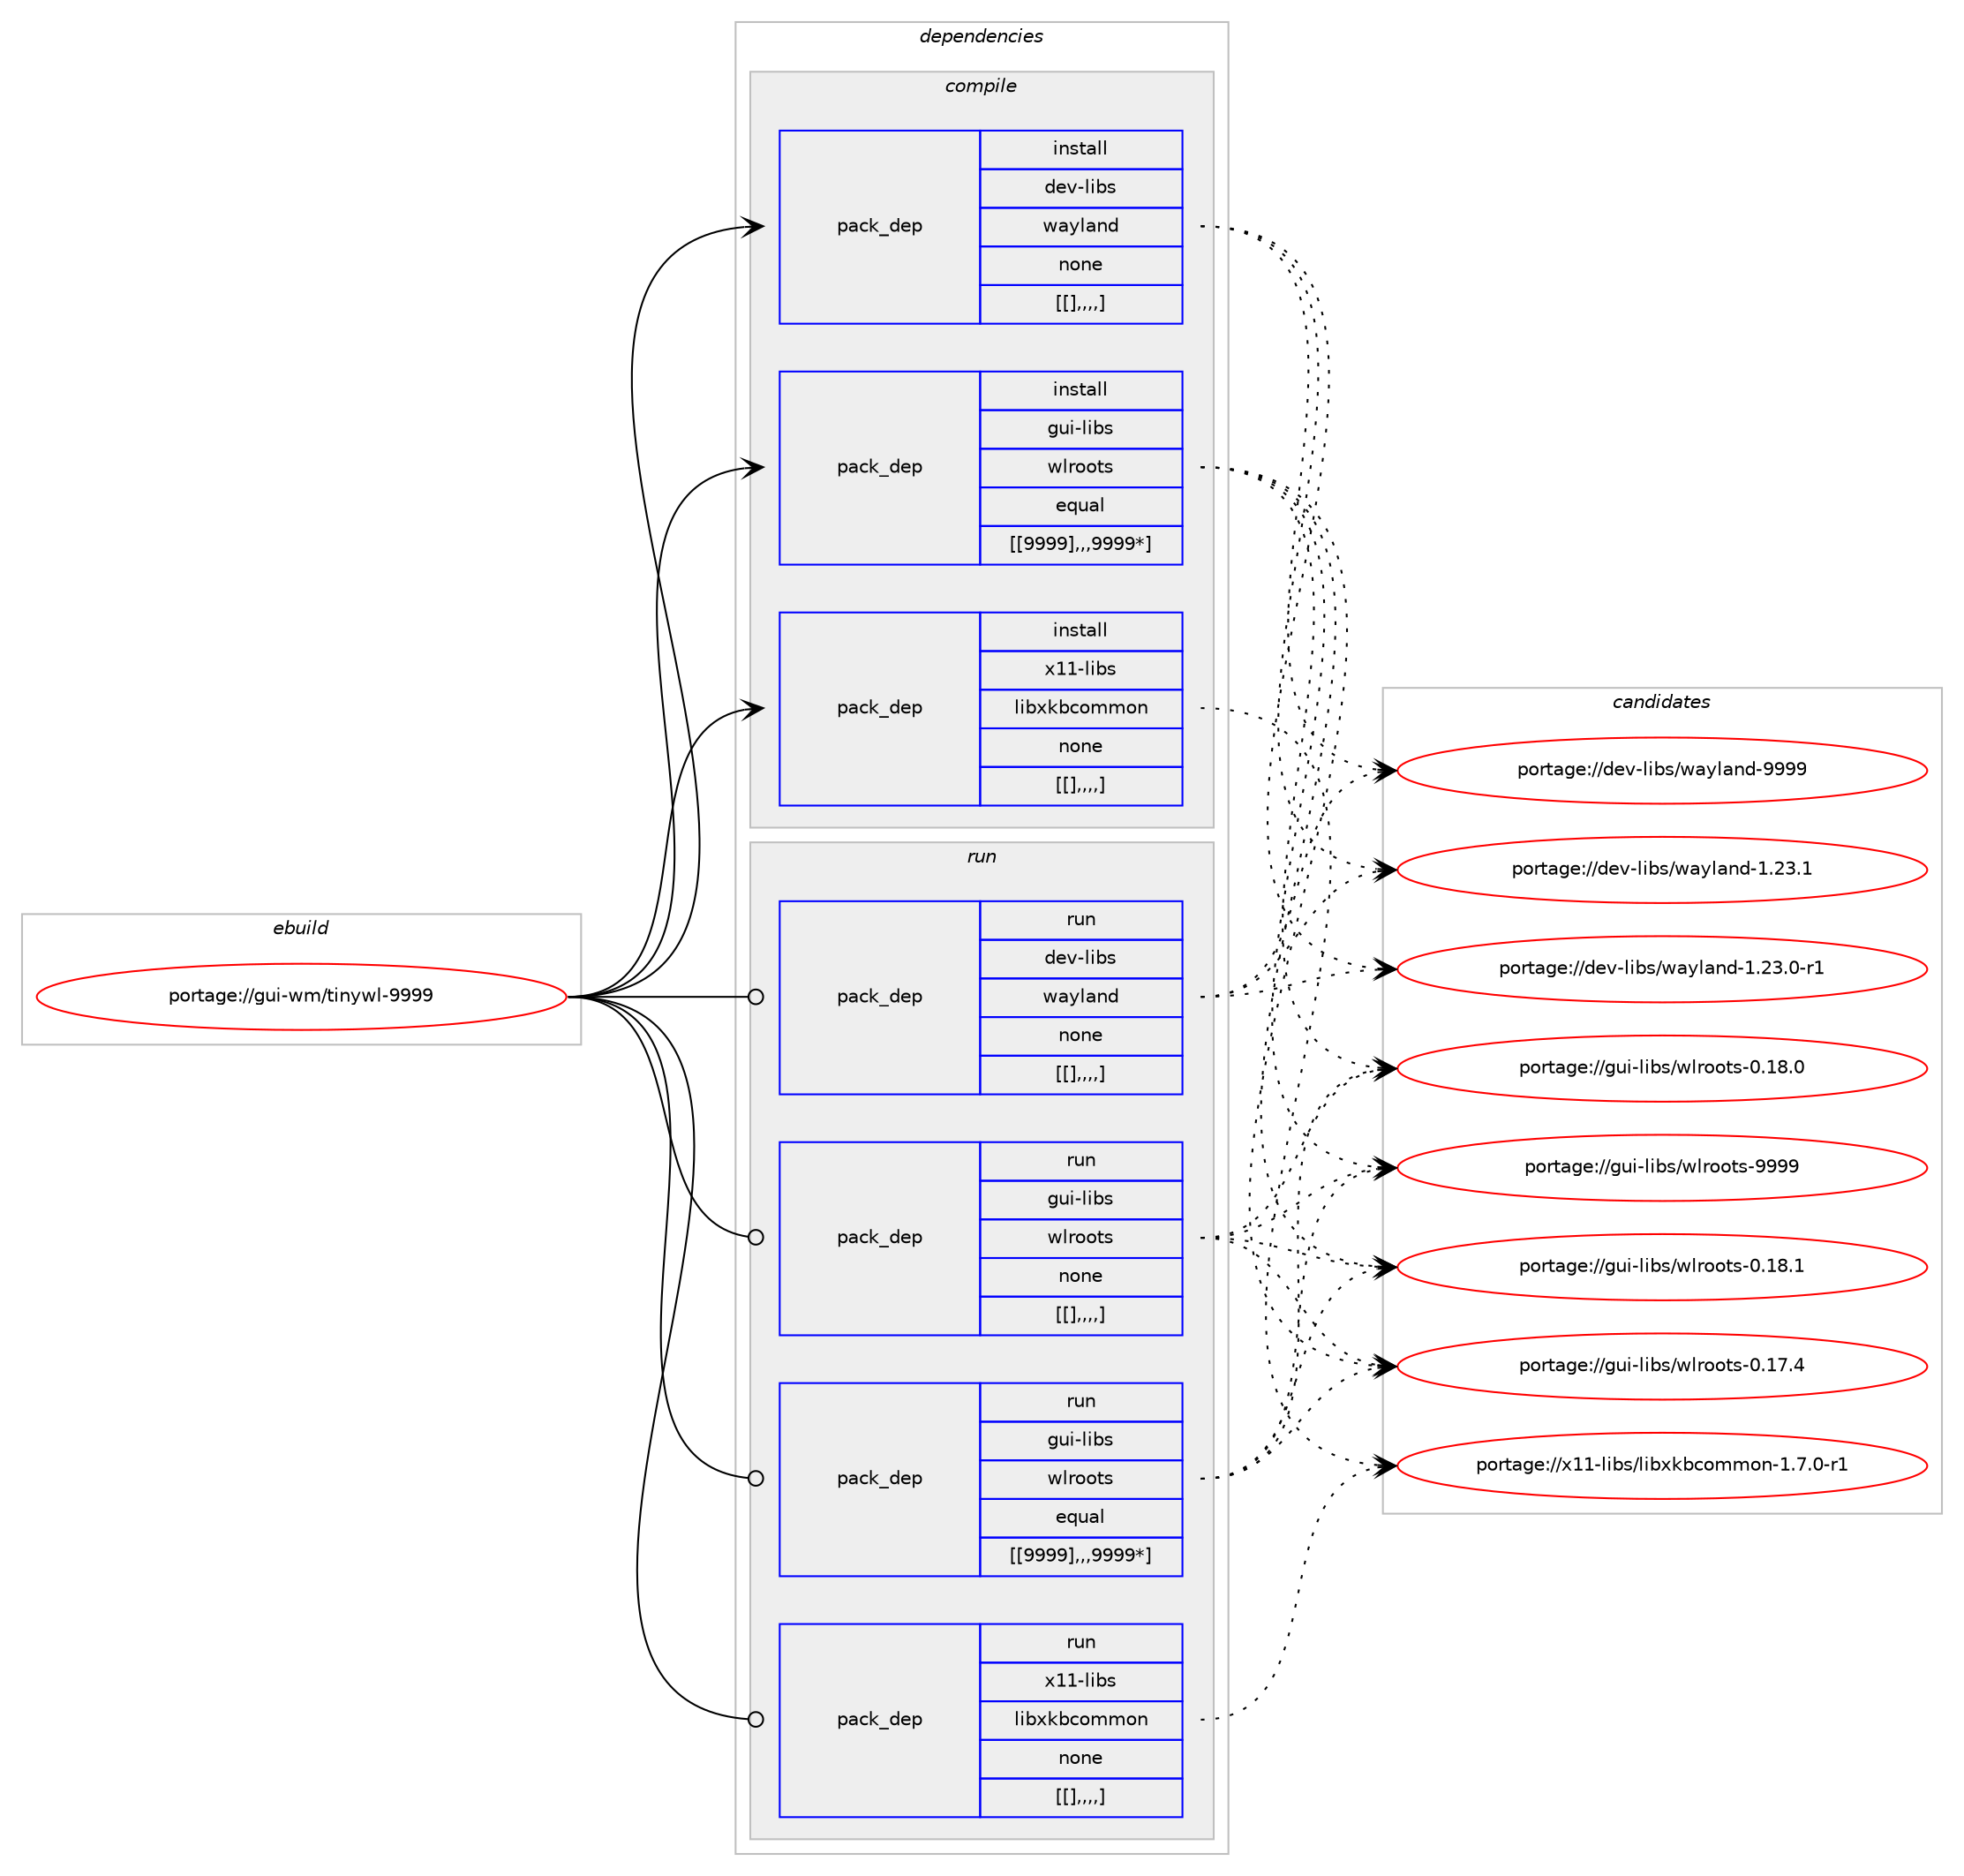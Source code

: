 digraph prolog {

# *************
# Graph options
# *************

newrank=true;
concentrate=true;
compound=true;
graph [rankdir=LR,fontname=Helvetica,fontsize=10,ranksep=1.5];#, ranksep=2.5, nodesep=0.2];
edge  [arrowhead=vee];
node  [fontname=Helvetica,fontsize=10];

# **********
# The ebuild
# **********

subgraph cluster_leftcol {
color=gray;
label=<<i>ebuild</i>>;
id [label="portage://gui-wm/tinywl-9999", color=red, width=4, href="../gui-wm/tinywl-9999.svg"];
}

# ****************
# The dependencies
# ****************

subgraph cluster_midcol {
color=gray;
label=<<i>dependencies</i>>;
subgraph cluster_compile {
fillcolor="#eeeeee";
style=filled;
label=<<i>compile</i>>;
subgraph pack179515 {
dependency250364 [label=<<TABLE BORDER="0" CELLBORDER="1" CELLSPACING="0" CELLPADDING="4" WIDTH="220"><TR><TD ROWSPAN="6" CELLPADDING="30">pack_dep</TD></TR><TR><TD WIDTH="110">install</TD></TR><TR><TD>dev-libs</TD></TR><TR><TD>wayland</TD></TR><TR><TD>none</TD></TR><TR><TD>[[],,,,]</TD></TR></TABLE>>, shape=none, color=blue];
}
id:e -> dependency250364:w [weight=20,style="solid",arrowhead="vee"];
subgraph pack179516 {
dependency250365 [label=<<TABLE BORDER="0" CELLBORDER="1" CELLSPACING="0" CELLPADDING="4" WIDTH="220"><TR><TD ROWSPAN="6" CELLPADDING="30">pack_dep</TD></TR><TR><TD WIDTH="110">install</TD></TR><TR><TD>gui-libs</TD></TR><TR><TD>wlroots</TD></TR><TR><TD>equal</TD></TR><TR><TD>[[9999],,,9999*]</TD></TR></TABLE>>, shape=none, color=blue];
}
id:e -> dependency250365:w [weight=20,style="solid",arrowhead="vee"];
subgraph pack179517 {
dependency250366 [label=<<TABLE BORDER="0" CELLBORDER="1" CELLSPACING="0" CELLPADDING="4" WIDTH="220"><TR><TD ROWSPAN="6" CELLPADDING="30">pack_dep</TD></TR><TR><TD WIDTH="110">install</TD></TR><TR><TD>x11-libs</TD></TR><TR><TD>libxkbcommon</TD></TR><TR><TD>none</TD></TR><TR><TD>[[],,,,]</TD></TR></TABLE>>, shape=none, color=blue];
}
id:e -> dependency250366:w [weight=20,style="solid",arrowhead="vee"];
}
subgraph cluster_compileandrun {
fillcolor="#eeeeee";
style=filled;
label=<<i>compile and run</i>>;
}
subgraph cluster_run {
fillcolor="#eeeeee";
style=filled;
label=<<i>run</i>>;
subgraph pack179518 {
dependency250367 [label=<<TABLE BORDER="0" CELLBORDER="1" CELLSPACING="0" CELLPADDING="4" WIDTH="220"><TR><TD ROWSPAN="6" CELLPADDING="30">pack_dep</TD></TR><TR><TD WIDTH="110">run</TD></TR><TR><TD>dev-libs</TD></TR><TR><TD>wayland</TD></TR><TR><TD>none</TD></TR><TR><TD>[[],,,,]</TD></TR></TABLE>>, shape=none, color=blue];
}
id:e -> dependency250367:w [weight=20,style="solid",arrowhead="odot"];
subgraph pack179519 {
dependency250368 [label=<<TABLE BORDER="0" CELLBORDER="1" CELLSPACING="0" CELLPADDING="4" WIDTH="220"><TR><TD ROWSPAN="6" CELLPADDING="30">pack_dep</TD></TR><TR><TD WIDTH="110">run</TD></TR><TR><TD>gui-libs</TD></TR><TR><TD>wlroots</TD></TR><TR><TD>equal</TD></TR><TR><TD>[[9999],,,9999*]</TD></TR></TABLE>>, shape=none, color=blue];
}
id:e -> dependency250368:w [weight=20,style="solid",arrowhead="odot"];
subgraph pack179520 {
dependency250369 [label=<<TABLE BORDER="0" CELLBORDER="1" CELLSPACING="0" CELLPADDING="4" WIDTH="220"><TR><TD ROWSPAN="6" CELLPADDING="30">pack_dep</TD></TR><TR><TD WIDTH="110">run</TD></TR><TR><TD>x11-libs</TD></TR><TR><TD>libxkbcommon</TD></TR><TR><TD>none</TD></TR><TR><TD>[[],,,,]</TD></TR></TABLE>>, shape=none, color=blue];
}
id:e -> dependency250369:w [weight=20,style="solid",arrowhead="odot"];
subgraph pack179521 {
dependency250370 [label=<<TABLE BORDER="0" CELLBORDER="1" CELLSPACING="0" CELLPADDING="4" WIDTH="220"><TR><TD ROWSPAN="6" CELLPADDING="30">pack_dep</TD></TR><TR><TD WIDTH="110">run</TD></TR><TR><TD>gui-libs</TD></TR><TR><TD>wlroots</TD></TR><TR><TD>none</TD></TR><TR><TD>[[],,,,]</TD></TR></TABLE>>, shape=none, color=blue];
}
id:e -> dependency250370:w [weight=20,style="solid",arrowhead="odot"];
}
}

# **************
# The candidates
# **************

subgraph cluster_choices {
rank=same;
color=gray;
label=<<i>candidates</i>>;

subgraph choice179515 {
color=black;
nodesep=1;
choice10010111845108105981154711997121108971101004557575757 [label="portage://dev-libs/wayland-9999", color=red, width=4,href="../dev-libs/wayland-9999.svg"];
choice100101118451081059811547119971211089711010045494650514649 [label="portage://dev-libs/wayland-1.23.1", color=red, width=4,href="../dev-libs/wayland-1.23.1.svg"];
choice1001011184510810598115471199712110897110100454946505146484511449 [label="portage://dev-libs/wayland-1.23.0-r1", color=red, width=4,href="../dev-libs/wayland-1.23.0-r1.svg"];
dependency250364:e -> choice10010111845108105981154711997121108971101004557575757:w [style=dotted,weight="100"];
dependency250364:e -> choice100101118451081059811547119971211089711010045494650514649:w [style=dotted,weight="100"];
dependency250364:e -> choice1001011184510810598115471199712110897110100454946505146484511449:w [style=dotted,weight="100"];
}
subgraph choice179516 {
color=black;
nodesep=1;
choice1031171054510810598115471191081141111111161154557575757 [label="portage://gui-libs/wlroots-9999", color=red, width=4,href="../gui-libs/wlroots-9999.svg"];
choice10311710545108105981154711910811411111111611545484649564649 [label="portage://gui-libs/wlroots-0.18.1", color=red, width=4,href="../gui-libs/wlroots-0.18.1.svg"];
choice10311710545108105981154711910811411111111611545484649564648 [label="portage://gui-libs/wlroots-0.18.0", color=red, width=4,href="../gui-libs/wlroots-0.18.0.svg"];
choice10311710545108105981154711910811411111111611545484649554652 [label="portage://gui-libs/wlroots-0.17.4", color=red, width=4,href="../gui-libs/wlroots-0.17.4.svg"];
dependency250365:e -> choice1031171054510810598115471191081141111111161154557575757:w [style=dotted,weight="100"];
dependency250365:e -> choice10311710545108105981154711910811411111111611545484649564649:w [style=dotted,weight="100"];
dependency250365:e -> choice10311710545108105981154711910811411111111611545484649564648:w [style=dotted,weight="100"];
dependency250365:e -> choice10311710545108105981154711910811411111111611545484649554652:w [style=dotted,weight="100"];
}
subgraph choice179517 {
color=black;
nodesep=1;
choice12049494510810598115471081059812010798991111091091111104549465546484511449 [label="portage://x11-libs/libxkbcommon-1.7.0-r1", color=red, width=4,href="../x11-libs/libxkbcommon-1.7.0-r1.svg"];
dependency250366:e -> choice12049494510810598115471081059812010798991111091091111104549465546484511449:w [style=dotted,weight="100"];
}
subgraph choice179518 {
color=black;
nodesep=1;
choice10010111845108105981154711997121108971101004557575757 [label="portage://dev-libs/wayland-9999", color=red, width=4,href="../dev-libs/wayland-9999.svg"];
choice100101118451081059811547119971211089711010045494650514649 [label="portage://dev-libs/wayland-1.23.1", color=red, width=4,href="../dev-libs/wayland-1.23.1.svg"];
choice1001011184510810598115471199712110897110100454946505146484511449 [label="portage://dev-libs/wayland-1.23.0-r1", color=red, width=4,href="../dev-libs/wayland-1.23.0-r1.svg"];
dependency250367:e -> choice10010111845108105981154711997121108971101004557575757:w [style=dotted,weight="100"];
dependency250367:e -> choice100101118451081059811547119971211089711010045494650514649:w [style=dotted,weight="100"];
dependency250367:e -> choice1001011184510810598115471199712110897110100454946505146484511449:w [style=dotted,weight="100"];
}
subgraph choice179519 {
color=black;
nodesep=1;
choice1031171054510810598115471191081141111111161154557575757 [label="portage://gui-libs/wlroots-9999", color=red, width=4,href="../gui-libs/wlroots-9999.svg"];
choice10311710545108105981154711910811411111111611545484649564649 [label="portage://gui-libs/wlroots-0.18.1", color=red, width=4,href="../gui-libs/wlroots-0.18.1.svg"];
choice10311710545108105981154711910811411111111611545484649564648 [label="portage://gui-libs/wlroots-0.18.0", color=red, width=4,href="../gui-libs/wlroots-0.18.0.svg"];
choice10311710545108105981154711910811411111111611545484649554652 [label="portage://gui-libs/wlroots-0.17.4", color=red, width=4,href="../gui-libs/wlroots-0.17.4.svg"];
dependency250368:e -> choice1031171054510810598115471191081141111111161154557575757:w [style=dotted,weight="100"];
dependency250368:e -> choice10311710545108105981154711910811411111111611545484649564649:w [style=dotted,weight="100"];
dependency250368:e -> choice10311710545108105981154711910811411111111611545484649564648:w [style=dotted,weight="100"];
dependency250368:e -> choice10311710545108105981154711910811411111111611545484649554652:w [style=dotted,weight="100"];
}
subgraph choice179520 {
color=black;
nodesep=1;
choice12049494510810598115471081059812010798991111091091111104549465546484511449 [label="portage://x11-libs/libxkbcommon-1.7.0-r1", color=red, width=4,href="../x11-libs/libxkbcommon-1.7.0-r1.svg"];
dependency250369:e -> choice12049494510810598115471081059812010798991111091091111104549465546484511449:w [style=dotted,weight="100"];
}
subgraph choice179521 {
color=black;
nodesep=1;
choice1031171054510810598115471191081141111111161154557575757 [label="portage://gui-libs/wlroots-9999", color=red, width=4,href="../gui-libs/wlroots-9999.svg"];
choice10311710545108105981154711910811411111111611545484649564649 [label="portage://gui-libs/wlroots-0.18.1", color=red, width=4,href="../gui-libs/wlroots-0.18.1.svg"];
choice10311710545108105981154711910811411111111611545484649564648 [label="portage://gui-libs/wlroots-0.18.0", color=red, width=4,href="../gui-libs/wlroots-0.18.0.svg"];
choice10311710545108105981154711910811411111111611545484649554652 [label="portage://gui-libs/wlroots-0.17.4", color=red, width=4,href="../gui-libs/wlroots-0.17.4.svg"];
dependency250370:e -> choice1031171054510810598115471191081141111111161154557575757:w [style=dotted,weight="100"];
dependency250370:e -> choice10311710545108105981154711910811411111111611545484649564649:w [style=dotted,weight="100"];
dependency250370:e -> choice10311710545108105981154711910811411111111611545484649564648:w [style=dotted,weight="100"];
dependency250370:e -> choice10311710545108105981154711910811411111111611545484649554652:w [style=dotted,weight="100"];
}
}

}
